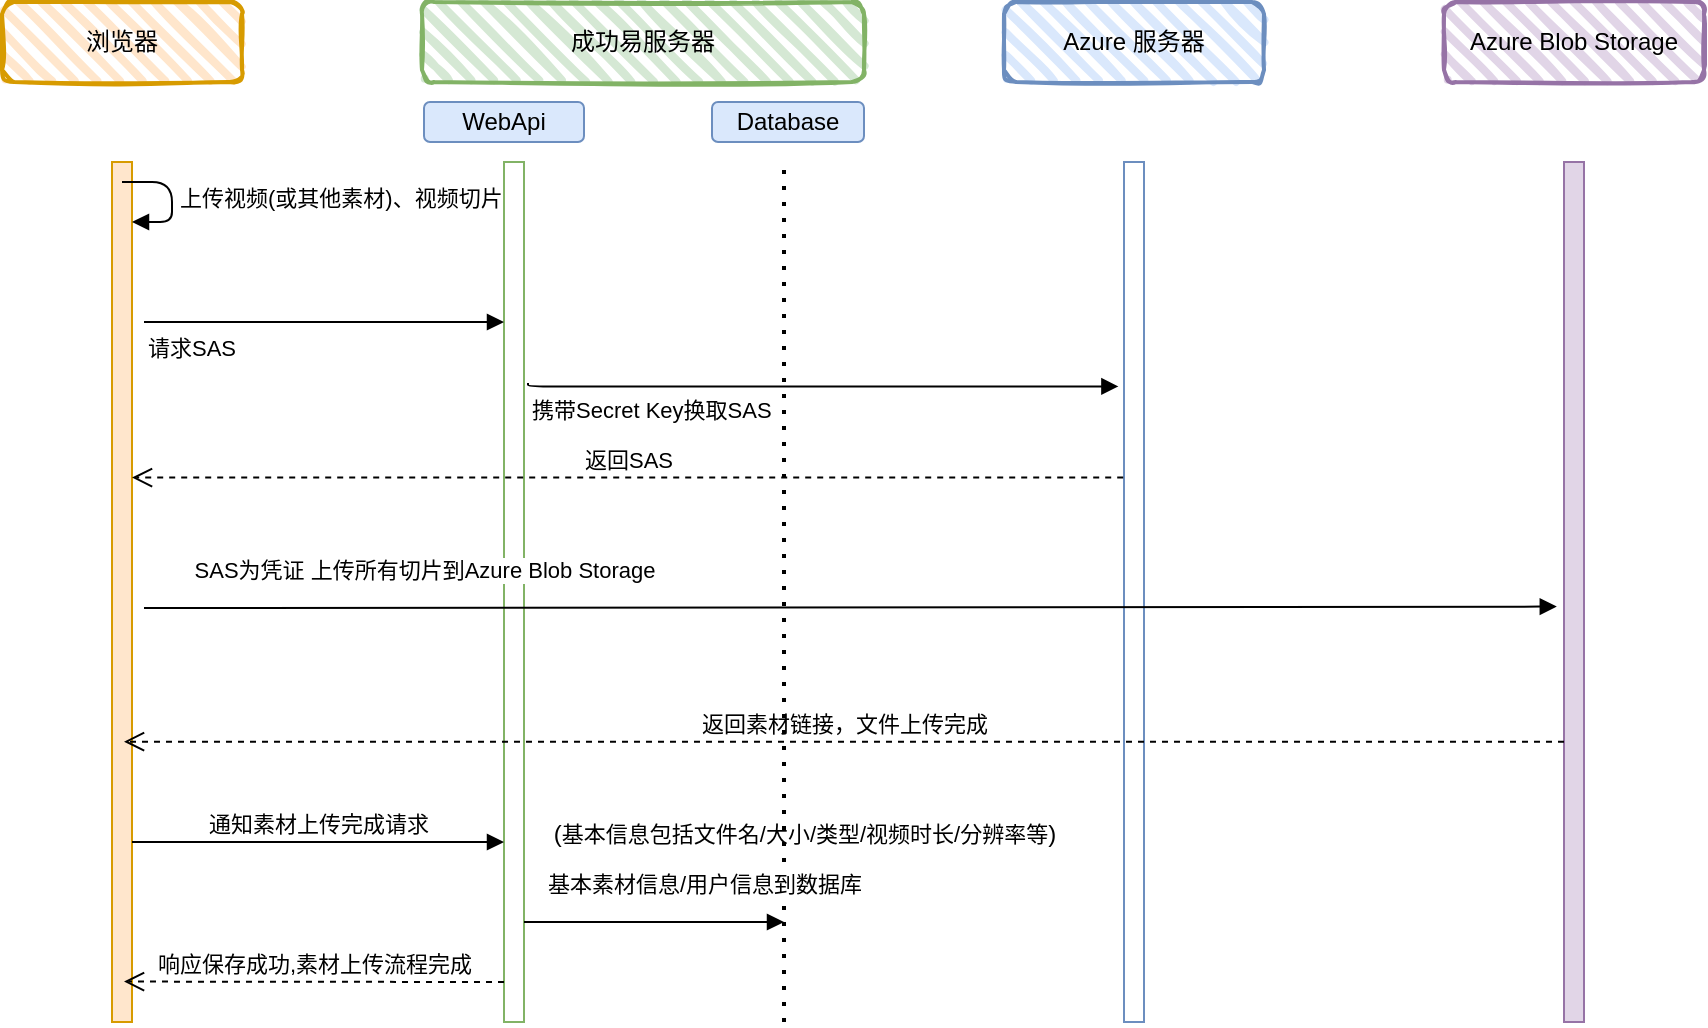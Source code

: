 <mxfile version="17.5.0" type="github">
  <diagram id="f6F34YcNHmwSaY5xJGLs" name="第 1 页">
    <mxGraphModel dx="1038" dy="539" grid="1" gridSize="10" guides="1" tooltips="1" connect="1" arrows="1" fold="1" page="1" pageScale="1" pageWidth="827" pageHeight="1169" background="none" math="0" shadow="0">
      <root>
        <mxCell id="0" />
        <mxCell id="1" parent="0" />
        <mxCell id="9rSzG49wwmpTXOKcnyaY-1" value="浏览器" style="rounded=1;whiteSpace=wrap;html=1;strokeWidth=2;fillWeight=4;hachureGap=8;hachureAngle=45;fillColor=#ffe6cc;strokeColor=#d79b00;sketch=1;" parent="1" vertex="1">
          <mxGeometry x="79" y="70" width="120" height="40" as="geometry" />
        </mxCell>
        <mxCell id="9rSzG49wwmpTXOKcnyaY-2" value="成功易服务器" style="rounded=1;whiteSpace=wrap;html=1;strokeWidth=2;fillWeight=4;hachureGap=8;hachureAngle=45;fillColor=#d5e8d4;strokeColor=#82b366;sketch=1;" parent="1" vertex="1">
          <mxGeometry x="289" y="70" width="221" height="40" as="geometry" />
        </mxCell>
        <mxCell id="9rSzG49wwmpTXOKcnyaY-3" value="Azure 服务器" style="rounded=1;whiteSpace=wrap;html=1;strokeWidth=2;fillWeight=4;hachureGap=8;hachureAngle=45;fillColor=#dae8fc;strokeColor=#6c8ebf;sketch=1;" parent="1" vertex="1">
          <mxGeometry x="580" y="70" width="130" height="40" as="geometry" />
        </mxCell>
        <mxCell id="9rSzG49wwmpTXOKcnyaY-4" value="Azure Blob Storage" style="rounded=1;whiteSpace=wrap;html=1;strokeWidth=2;fillWeight=4;hachureGap=8;hachureAngle=45;fillColor=#e1d5e7;strokeColor=#9673a6;sketch=1;shadow=0;glass=0;gradientColor=none;" parent="1" vertex="1">
          <mxGeometry x="800" y="70" width="130" height="40" as="geometry" />
        </mxCell>
        <mxCell id="9rSzG49wwmpTXOKcnyaY-5" value="" style="html=1;points=[];perimeter=orthogonalPerimeter;fillColor=#ffe6cc;strokeColor=#d79b00;rounded=0;" parent="1" vertex="1">
          <mxGeometry x="134" y="150" width="10" height="430" as="geometry" />
        </mxCell>
        <mxCell id="9rSzG49wwmpTXOKcnyaY-6" value="" style="html=1;points=[];perimeter=orthogonalPerimeter;fillColor=#e1d5e7;strokeColor=#9673a6;rounded=0;" parent="1" vertex="1">
          <mxGeometry x="860" y="150" width="10" height="430" as="geometry" />
        </mxCell>
        <mxCell id="9rSzG49wwmpTXOKcnyaY-7" value="" style="html=1;points=[];perimeter=orthogonalPerimeter;fillColor=none;strokeColor=#6c8ebf;rounded=0;" parent="1" vertex="1">
          <mxGeometry x="640" y="150" width="10" height="430" as="geometry" />
        </mxCell>
        <mxCell id="9rSzG49wwmpTXOKcnyaY-8" value="" style="html=1;points=[];perimeter=orthogonalPerimeter;fillColor=none;strokeColor=#82b366;rounded=0;" parent="1" vertex="1">
          <mxGeometry x="330" y="150" width="10" height="430" as="geometry" />
        </mxCell>
        <mxCell id="9rSzG49wwmpTXOKcnyaY-9" value="请求SAS" style="endArrow=block;endFill=1;html=1;edgeStyle=orthogonalEdgeStyle;align=left;verticalAlign=top;rounded=1;" parent="1" edge="1">
          <mxGeometry x="-1" relative="1" as="geometry">
            <mxPoint x="150" y="230" as="sourcePoint" />
            <mxPoint x="330" y="230" as="targetPoint" />
          </mxGeometry>
        </mxCell>
        <mxCell id="9rSzG49wwmpTXOKcnyaY-21" value="上传视频(或其他素材)、视频切片" style="edgeStyle=orthogonalEdgeStyle;html=1;align=left;spacingLeft=2;endArrow=block;rounded=1;entryX=1;entryY=0;" parent="1" edge="1">
          <mxGeometry relative="1" as="geometry">
            <mxPoint x="139" y="160" as="sourcePoint" />
            <Array as="points">
              <mxPoint x="164" y="160" />
            </Array>
            <mxPoint x="144" y="180" as="targetPoint" />
          </mxGeometry>
        </mxCell>
        <mxCell id="9rSzG49wwmpTXOKcnyaY-27" value="携带Secret Key换取SAS" style="endArrow=block;endFill=1;html=1;edgeStyle=orthogonalEdgeStyle;align=left;verticalAlign=top;rounded=1;exitX=1.2;exitY=0.257;exitDx=0;exitDy=0;exitPerimeter=0;entryX=-0.28;entryY=0.261;entryDx=0;entryDy=0;entryPerimeter=0;" parent="1" source="9rSzG49wwmpTXOKcnyaY-8" target="9rSzG49wwmpTXOKcnyaY-7" edge="1">
          <mxGeometry x="-1" relative="1" as="geometry">
            <mxPoint x="365" y="260" as="sourcePoint" />
            <mxPoint x="620" y="260" as="targetPoint" />
            <Array as="points">
              <mxPoint x="342" y="262" />
            </Array>
          </mxGeometry>
        </mxCell>
        <mxCell id="9rSzG49wwmpTXOKcnyaY-29" value="返回SAS" style="html=1;verticalAlign=bottom;endArrow=open;dashed=1;endSize=8;rounded=1;exitX=-0.04;exitY=0.367;exitDx=0;exitDy=0;exitPerimeter=0;" parent="1" source="9rSzG49wwmpTXOKcnyaY-7" target="9rSzG49wwmpTXOKcnyaY-5" edge="1">
          <mxGeometry relative="1" as="geometry">
            <mxPoint x="620" y="310" as="sourcePoint" />
            <mxPoint x="169" y="310" as="targetPoint" />
          </mxGeometry>
        </mxCell>
        <mxCell id="9rSzG49wwmpTXOKcnyaY-36" value="返回素材链接，文件上传完成" style="html=1;verticalAlign=bottom;endArrow=open;dashed=1;endSize=8;rounded=1;exitX=0;exitY=0.674;exitDx=0;exitDy=0;exitPerimeter=0;entryX=0.6;entryY=0.674;entryDx=0;entryDy=0;entryPerimeter=0;" parent="1" source="9rSzG49wwmpTXOKcnyaY-6" target="9rSzG49wwmpTXOKcnyaY-5" edge="1">
          <mxGeometry relative="1" as="geometry">
            <mxPoint x="776" y="440" as="sourcePoint" />
            <mxPoint x="160" y="440" as="targetPoint" />
          </mxGeometry>
        </mxCell>
        <mxCell id="9rSzG49wwmpTXOKcnyaY-37" value="通知素材上传完成请求" style="html=1;verticalAlign=bottom;endArrow=block;rounded=1;" parent="1" source="9rSzG49wwmpTXOKcnyaY-5" edge="1">
          <mxGeometry width="80" relative="1" as="geometry">
            <mxPoint x="169" y="490" as="sourcePoint" />
            <mxPoint x="330" y="490" as="targetPoint" />
          </mxGeometry>
        </mxCell>
        <mxCell id="MGUZ45InFyTvJ3E2pmmG-2" value="WebApi" style="rounded=1;whiteSpace=wrap;html=1;fillColor=#dae8fc;strokeColor=#6c8ebf;" parent="1" vertex="1">
          <mxGeometry x="290" y="120" width="80" height="20" as="geometry" />
        </mxCell>
        <mxCell id="MGUZ45InFyTvJ3E2pmmG-3" value="Database" style="rounded=1;whiteSpace=wrap;html=1;fillColor=#dae8fc;strokeColor=#6c8ebf;" parent="1" vertex="1">
          <mxGeometry x="434" y="120" width="76" height="20" as="geometry" />
        </mxCell>
        <mxCell id="MGUZ45InFyTvJ3E2pmmG-4" value="" style="endArrow=none;dashed=1;html=1;dashPattern=1 3;strokeWidth=2;rounded=0;" parent="1" edge="1">
          <mxGeometry width="50" height="50" relative="1" as="geometry">
            <mxPoint x="470" y="580" as="sourcePoint" />
            <mxPoint x="470" y="150" as="targetPoint" />
          </mxGeometry>
        </mxCell>
        <mxCell id="MGUZ45InFyTvJ3E2pmmG-5" value="基本素材信息/用户信息到数据库" style="html=1;verticalAlign=bottom;endArrow=block;rounded=0;" parent="1" edge="1">
          <mxGeometry x="0.385" y="10" width="80" relative="1" as="geometry">
            <mxPoint x="340" y="530" as="sourcePoint" />
            <mxPoint x="470" y="530" as="targetPoint" />
            <mxPoint as="offset" />
          </mxGeometry>
        </mxCell>
        <mxCell id="MGUZ45InFyTvJ3E2pmmG-6" value="&lt;span style=&quot;text-align: left&quot;&gt;SAS为凭证 上传所有切片到Azure Blob Storage&lt;/span&gt;" style="html=1;verticalAlign=bottom;endArrow=block;rounded=0;entryX=-0.36;entryY=0.51;entryDx=0;entryDy=0;entryPerimeter=0;" parent="1" edge="1">
          <mxGeometry x="-0.604" y="10" width="80" relative="1" as="geometry">
            <mxPoint x="150" y="373" as="sourcePoint" />
            <mxPoint x="856.4" y="372.3" as="targetPoint" />
            <mxPoint as="offset" />
          </mxGeometry>
        </mxCell>
        <mxCell id="MGUZ45InFyTvJ3E2pmmG-7" value="响应保存成功,素材上传流程完成" style="html=1;verticalAlign=bottom;endArrow=open;dashed=1;endSize=8;rounded=0;entryX=0.6;entryY=0.953;entryDx=0;entryDy=0;entryPerimeter=0;" parent="1" target="9rSzG49wwmpTXOKcnyaY-5" edge="1">
          <mxGeometry relative="1" as="geometry">
            <mxPoint x="330" y="560" as="sourcePoint" />
            <mxPoint x="150" y="560" as="targetPoint" />
          </mxGeometry>
        </mxCell>
        <mxCell id="SMnyKq4n7zZ62oeW0bqb-3" value="&lt;span style=&quot;font-weight: normal&quot;&gt;&lt;font style=&quot;font-size: 12px&quot;&gt;(&lt;/font&gt;&lt;font style=&quot;font-size: 11px&quot;&gt;基本信息包括文件名/大小/类型/视频时长/分辨率等&lt;/font&gt;&lt;font style=&quot;font-size: 12px&quot;&gt;)&lt;/font&gt;&lt;/span&gt;" style="text;strokeColor=none;fillColor=none;html=1;fontSize=24;fontStyle=1;verticalAlign=middle;align=center;" vertex="1" parent="1">
          <mxGeometry x="430" y="462" width="100" height="40" as="geometry" />
        </mxCell>
      </root>
    </mxGraphModel>
  </diagram>
</mxfile>
